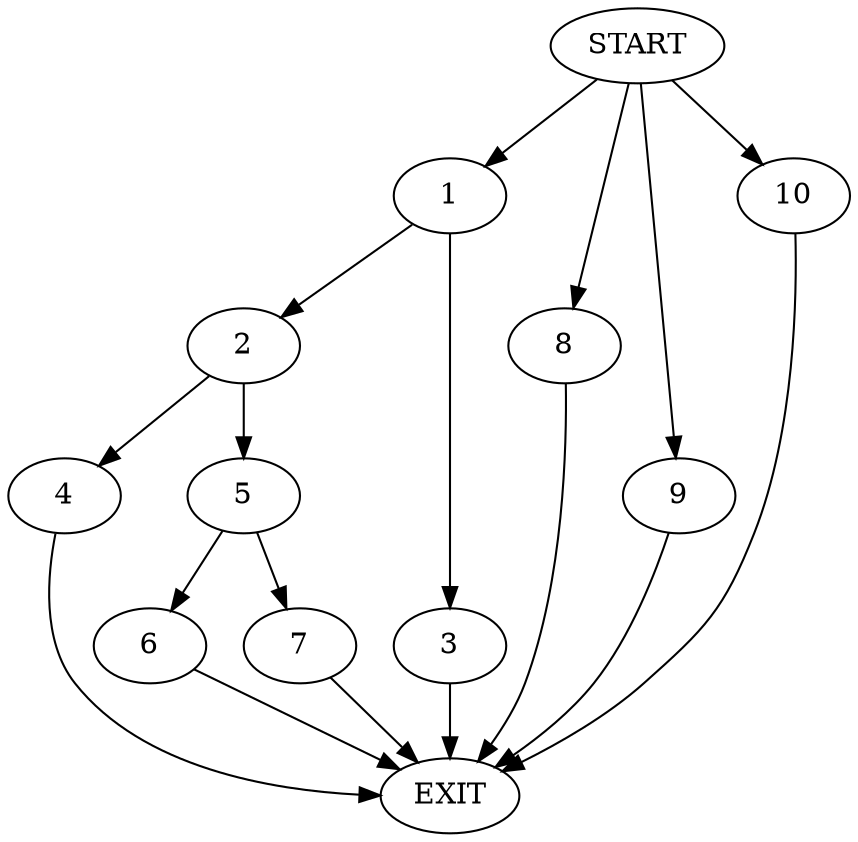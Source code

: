 digraph {
0 [label="START"]
11 [label="EXIT"]
0 -> 1
1 -> 2
1 -> 3
2 -> 4
2 -> 5
3 -> 11
4 -> 11
5 -> 6
5 -> 7
6 -> 11
7 -> 11
0 -> 8
8 -> 11
0 -> 9
9 -> 11
0 -> 10
10 -> 11
}
